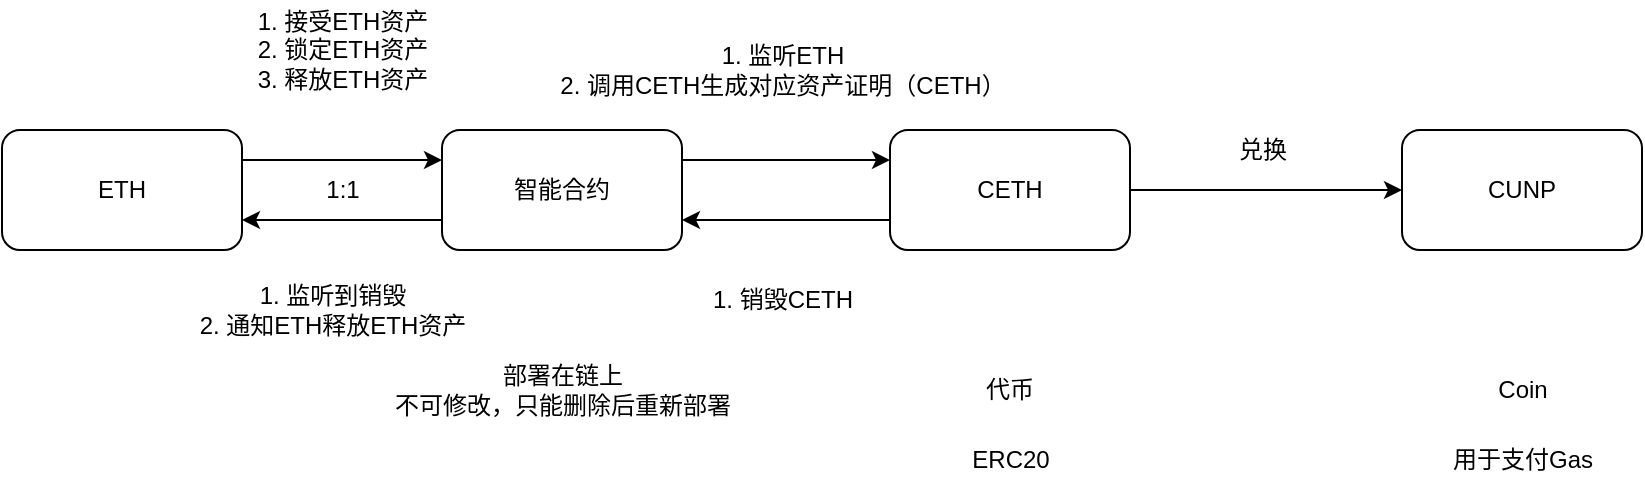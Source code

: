 <mxfile version="19.0.3" type="github">
  <diagram id="UAjmyw7OU--3WjpYX54A" name="Page-1">
    <mxGraphModel dx="834" dy="511" grid="1" gridSize="10" guides="1" tooltips="1" connect="1" arrows="1" fold="1" page="1" pageScale="1" pageWidth="827" pageHeight="1169" math="0" shadow="0">
      <root>
        <mxCell id="0" />
        <mxCell id="1" parent="0" />
        <mxCell id="2-hztG-w7qEGc9Fkptxs-24" style="edgeStyle=orthogonalEdgeStyle;rounded=0;orthogonalLoop=1;jettySize=auto;html=1;exitX=1;exitY=0.25;exitDx=0;exitDy=0;entryX=0;entryY=0.25;entryDx=0;entryDy=0;" edge="1" parent="1" source="2-hztG-w7qEGc9Fkptxs-1" target="2-hztG-w7qEGc9Fkptxs-18">
          <mxGeometry relative="1" as="geometry" />
        </mxCell>
        <mxCell id="2-hztG-w7qEGc9Fkptxs-1" value="ETH" style="rounded=1;whiteSpace=wrap;html=1;" vertex="1" parent="1">
          <mxGeometry x="3" y="495" width="120" height="60" as="geometry" />
        </mxCell>
        <mxCell id="2-hztG-w7qEGc9Fkptxs-14" style="edgeStyle=none;rounded=0;orthogonalLoop=1;jettySize=auto;html=1;exitX=1;exitY=0.5;exitDx=0;exitDy=0;entryX=0;entryY=0.5;entryDx=0;entryDy=0;" edge="1" parent="1" source="2-hztG-w7qEGc9Fkptxs-2" target="2-hztG-w7qEGc9Fkptxs-3">
          <mxGeometry relative="1" as="geometry" />
        </mxCell>
        <mxCell id="2-hztG-w7qEGc9Fkptxs-23" style="edgeStyle=orthogonalEdgeStyle;rounded=0;orthogonalLoop=1;jettySize=auto;html=1;exitX=0;exitY=0.75;exitDx=0;exitDy=0;entryX=1;entryY=0.75;entryDx=0;entryDy=0;" edge="1" parent="1" source="2-hztG-w7qEGc9Fkptxs-2" target="2-hztG-w7qEGc9Fkptxs-18">
          <mxGeometry relative="1" as="geometry" />
        </mxCell>
        <mxCell id="2-hztG-w7qEGc9Fkptxs-2" value="CETH" style="rounded=1;whiteSpace=wrap;html=1;" vertex="1" parent="1">
          <mxGeometry x="447" y="495" width="120" height="60" as="geometry" />
        </mxCell>
        <mxCell id="2-hztG-w7qEGc9Fkptxs-3" value="CUNP" style="rounded=1;whiteSpace=wrap;html=1;" vertex="1" parent="1">
          <mxGeometry x="703" y="495" width="120" height="60" as="geometry" />
        </mxCell>
        <mxCell id="2-hztG-w7qEGc9Fkptxs-9" value="代币" style="text;html=1;strokeColor=none;fillColor=none;align=center;verticalAlign=middle;whiteSpace=wrap;rounded=0;" vertex="1" parent="1">
          <mxGeometry x="477" y="610" width="60" height="30" as="geometry" />
        </mxCell>
        <mxCell id="2-hztG-w7qEGc9Fkptxs-10" value="Coin" style="text;html=1;align=center;verticalAlign=middle;resizable=0;points=[];autosize=1;strokeColor=none;fillColor=none;" vertex="1" parent="1">
          <mxGeometry x="743" y="615" width="40" height="20" as="geometry" />
        </mxCell>
        <mxCell id="2-hztG-w7qEGc9Fkptxs-13" value="1:1" style="text;html=1;align=center;verticalAlign=middle;resizable=0;points=[];autosize=1;strokeColor=none;fillColor=none;" vertex="1" parent="1">
          <mxGeometry x="158" y="515" width="30" height="20" as="geometry" />
        </mxCell>
        <mxCell id="2-hztG-w7qEGc9Fkptxs-17" value="ERC20" style="text;html=1;align=center;verticalAlign=middle;resizable=0;points=[];autosize=1;strokeColor=none;fillColor=none;" vertex="1" parent="1">
          <mxGeometry x="482" y="649.5" width="50" height="20" as="geometry" />
        </mxCell>
        <mxCell id="2-hztG-w7qEGc9Fkptxs-22" style="edgeStyle=orthogonalEdgeStyle;rounded=0;orthogonalLoop=1;jettySize=auto;html=1;exitX=1;exitY=0.25;exitDx=0;exitDy=0;entryX=0;entryY=0.25;entryDx=0;entryDy=0;" edge="1" parent="1" source="2-hztG-w7qEGc9Fkptxs-18" target="2-hztG-w7qEGc9Fkptxs-2">
          <mxGeometry relative="1" as="geometry" />
        </mxCell>
        <mxCell id="2-hztG-w7qEGc9Fkptxs-25" style="edgeStyle=orthogonalEdgeStyle;rounded=0;orthogonalLoop=1;jettySize=auto;html=1;exitX=0;exitY=0.75;exitDx=0;exitDy=0;entryX=1;entryY=0.75;entryDx=0;entryDy=0;" edge="1" parent="1" source="2-hztG-w7qEGc9Fkptxs-18" target="2-hztG-w7qEGc9Fkptxs-1">
          <mxGeometry relative="1" as="geometry" />
        </mxCell>
        <mxCell id="2-hztG-w7qEGc9Fkptxs-18" value="智能合约" style="rounded=1;whiteSpace=wrap;html=1;" vertex="1" parent="1">
          <mxGeometry x="223" y="495" width="120" height="60" as="geometry" />
        </mxCell>
        <mxCell id="2-hztG-w7qEGc9Fkptxs-26" value="1. 接受ETH资产&lt;br&gt;2. 锁定ETH资产&lt;br&gt;3. 释放ETH资产" style="text;html=1;align=center;verticalAlign=middle;resizable=0;points=[];autosize=1;strokeColor=none;fillColor=none;" vertex="1" parent="1">
          <mxGeometry x="123" y="430" width="100" height="50" as="geometry" />
        </mxCell>
        <mxCell id="2-hztG-w7qEGc9Fkptxs-27" value="1. 监听ETH&lt;br&gt;2. 调用CETH生成对应资产证明（CETH）" style="text;html=1;align=center;verticalAlign=middle;resizable=0;points=[];autosize=1;strokeColor=none;fillColor=none;" vertex="1" parent="1">
          <mxGeometry x="273" y="450" width="240" height="30" as="geometry" />
        </mxCell>
        <mxCell id="2-hztG-w7qEGc9Fkptxs-28" value="用于支付Gas" style="text;html=1;align=center;verticalAlign=middle;resizable=0;points=[];autosize=1;strokeColor=none;fillColor=none;" vertex="1" parent="1">
          <mxGeometry x="718" y="649.5" width="90" height="20" as="geometry" />
        </mxCell>
        <mxCell id="2-hztG-w7qEGc9Fkptxs-29" value="兑换" style="text;html=1;align=center;verticalAlign=middle;resizable=0;points=[];autosize=1;strokeColor=none;fillColor=none;" vertex="1" parent="1">
          <mxGeometry x="613" y="495" width="40" height="20" as="geometry" />
        </mxCell>
        <mxCell id="2-hztG-w7qEGc9Fkptxs-30" value="1. 销毁CETH" style="text;html=1;align=center;verticalAlign=middle;resizable=0;points=[];autosize=1;strokeColor=none;fillColor=none;" vertex="1" parent="1">
          <mxGeometry x="348" y="569.5" width="90" height="20" as="geometry" />
        </mxCell>
        <mxCell id="2-hztG-w7qEGc9Fkptxs-31" value="1. 监听到销毁&lt;br&gt;2. 通知ETH释放ETH资产" style="text;html=1;align=center;verticalAlign=middle;resizable=0;points=[];autosize=1;strokeColor=none;fillColor=none;" vertex="1" parent="1">
          <mxGeometry x="93" y="569.5" width="150" height="30" as="geometry" />
        </mxCell>
        <mxCell id="2-hztG-w7qEGc9Fkptxs-32" value="部署在链上&lt;br&gt;不可修改，只能删除后重新部署" style="text;html=1;align=center;verticalAlign=middle;resizable=0;points=[];autosize=1;strokeColor=none;fillColor=none;" vertex="1" parent="1">
          <mxGeometry x="193" y="610" width="180" height="30" as="geometry" />
        </mxCell>
      </root>
    </mxGraphModel>
  </diagram>
</mxfile>
